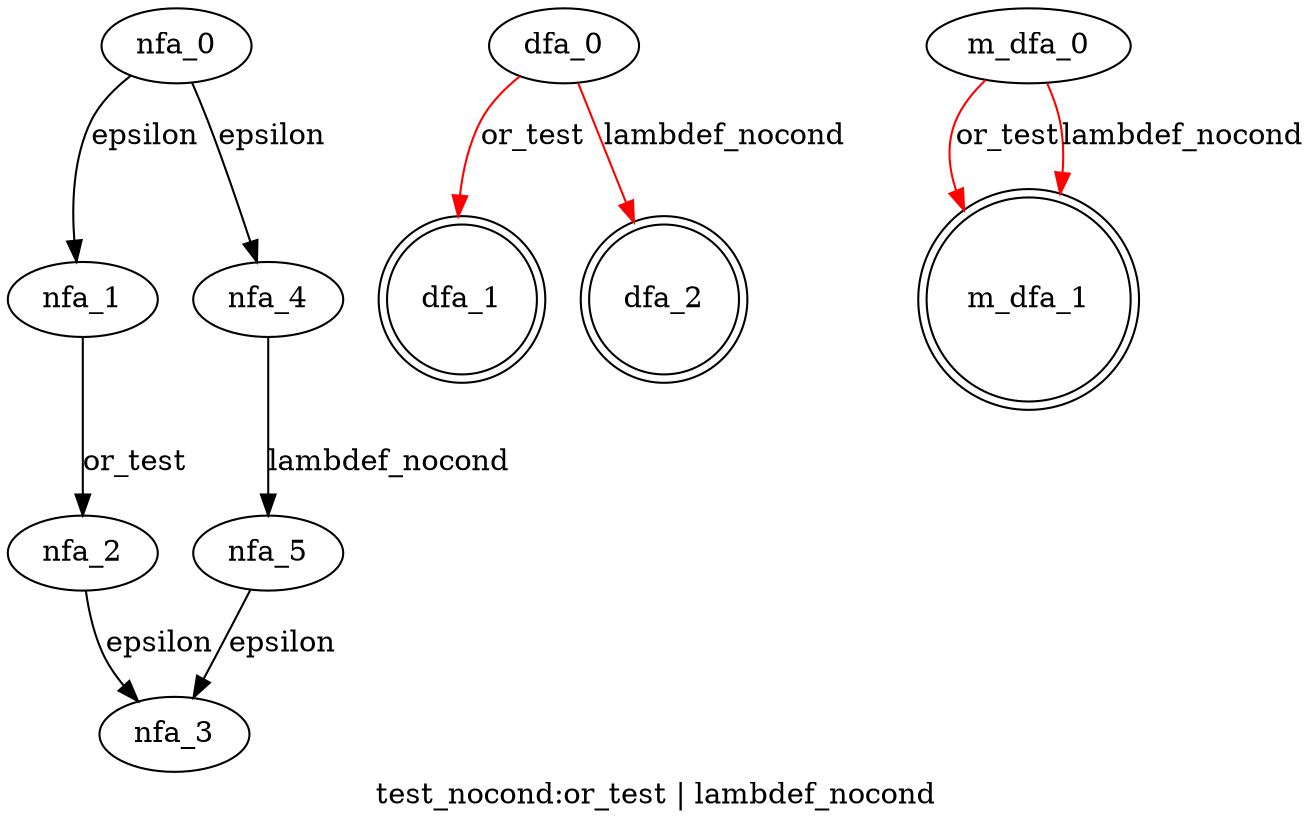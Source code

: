 digraph test_nocond {
 graph[label="test_nocond:or_test | lambdef_nocond"]
 subgraph test_nocond_nfa {
  nfa_0->nfa_1[label="epsilon"]
  nfa_1->nfa_2[label="or_test"]
  nfa_2->nfa_3[label="epsilon"]
  nfa_0->nfa_4[label="epsilon"]
  nfa_4->nfa_5[label="lambdef_nocond"]
  nfa_5->nfa_3[label="epsilon"]
  }
 subgraph test_nocond_dfa {
  dfa_0->dfa_1[label="or_test",color=red]
  dfa_0->dfa_2[label="lambdef_nocond",color=red]
  dfa_1[shape=doublecircle]
  dfa_2[shape=doublecircle]
  }
 subgraph test_nocond_m_dfa {
  m_dfa_0->m_dfa_1[label="or_test",color=red]
  m_dfa_0->m_dfa_1[label="lambdef_nocond",color=red]
  m_dfa_1[shape=doublecircle]
  }
}
